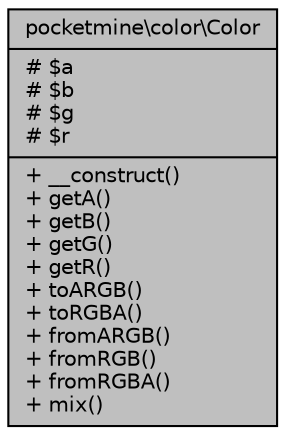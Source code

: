 digraph "pocketmine\color\Color"
{
 // INTERACTIVE_SVG=YES
 // LATEX_PDF_SIZE
  edge [fontname="Helvetica",fontsize="10",labelfontname="Helvetica",labelfontsize="10"];
  node [fontname="Helvetica",fontsize="10",shape=record];
  Node1 [label="{pocketmine\\color\\Color\n|# $a\l# $b\l# $g\l# $r\l|+ __construct()\l+ getA()\l+ getB()\l+ getG()\l+ getR()\l+ toARGB()\l+ toRGBA()\l+ fromARGB()\l+ fromRGB()\l+ fromRGBA()\l+ mix()\l}",height=0.2,width=0.4,color="black", fillcolor="grey75", style="filled", fontcolor="black",tooltip=" "];
}
